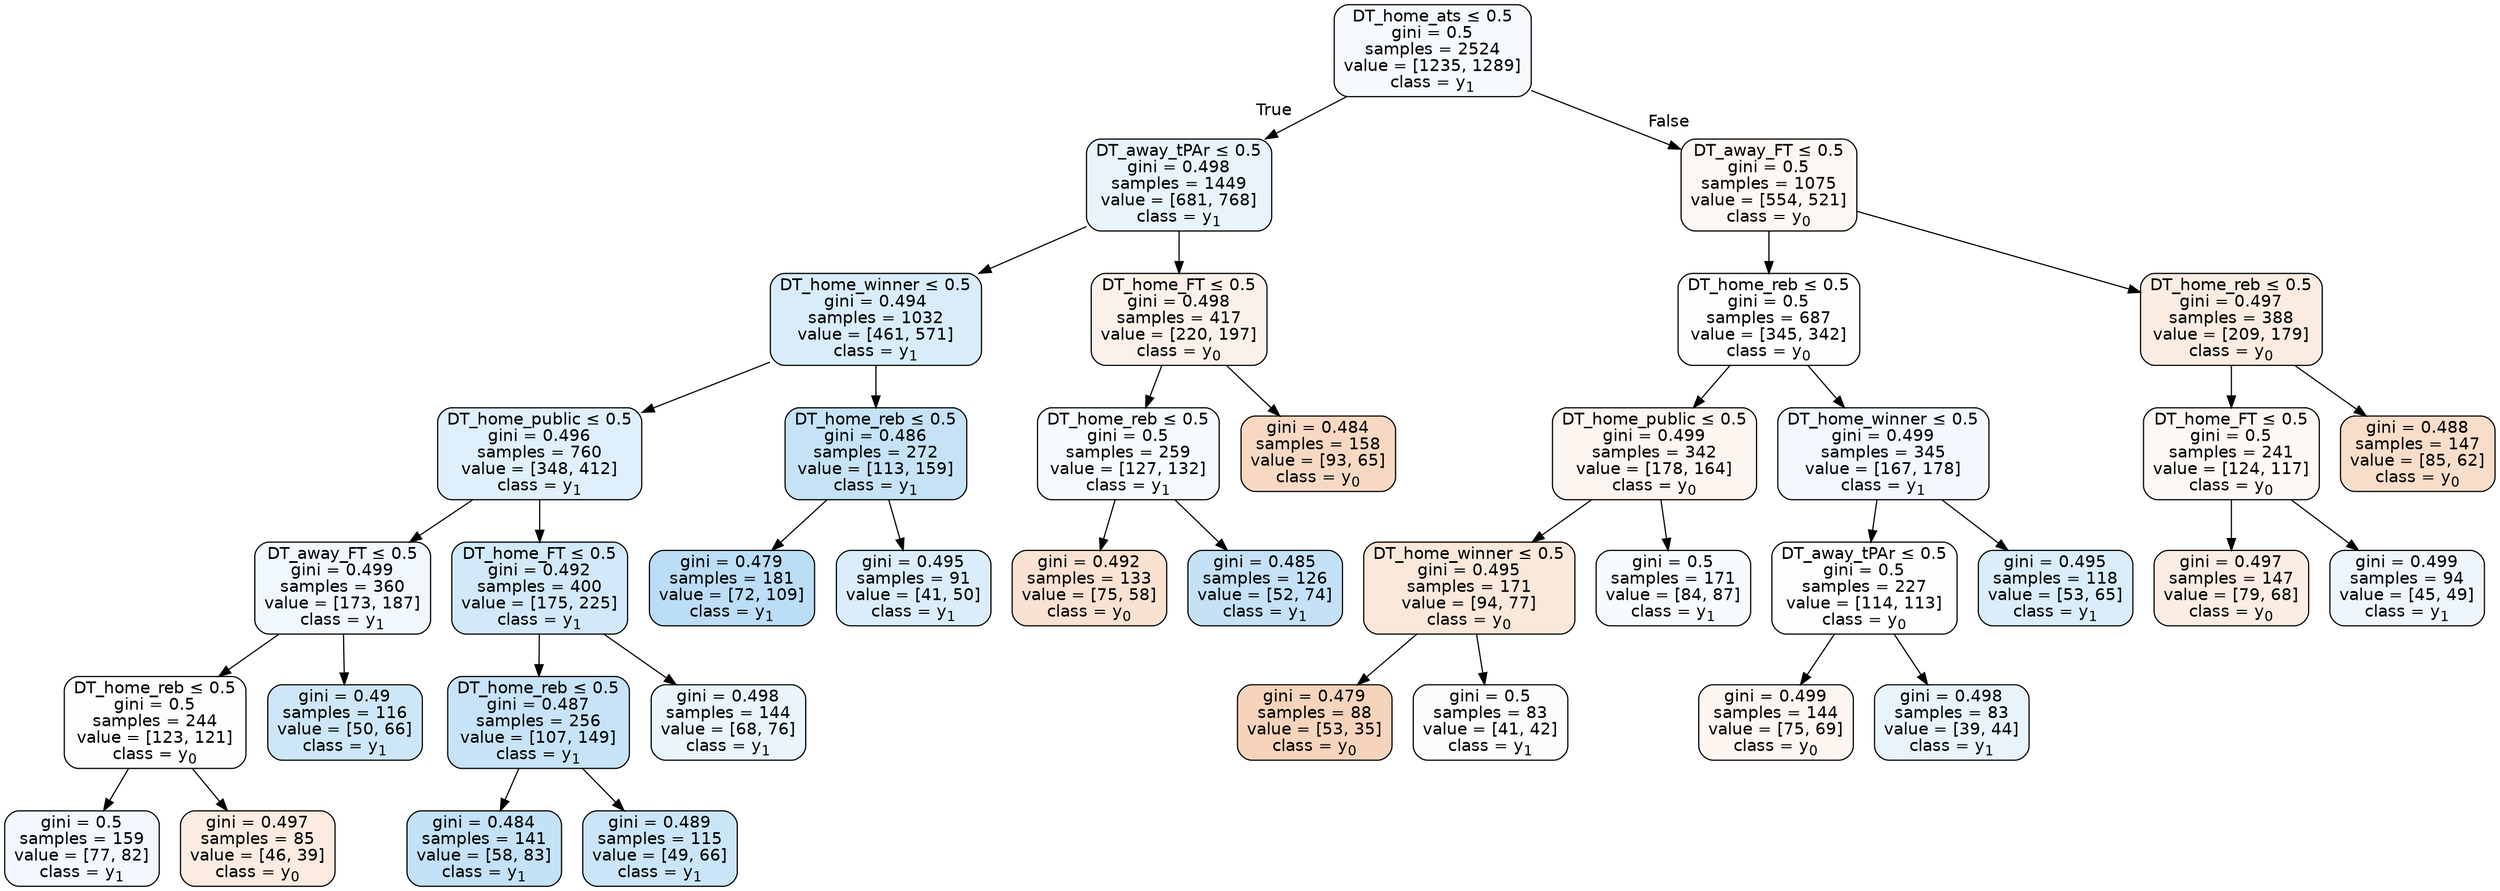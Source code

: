 digraph Tree {
node [shape=box, style="filled, rounded", color="black", fontname=helvetica] ;
edge [fontname=helvetica] ;
0 [label=<DT_home_ats &le; 0.5<br/>gini = 0.5<br/>samples = 2524<br/>value = [1235, 1289]<br/>class = y<SUB>1</SUB>>, fillcolor="#399de50b"] ;
1 [label=<DT_away_tPAr &le; 0.5<br/>gini = 0.498<br/>samples = 1449<br/>value = [681, 768]<br/>class = y<SUB>1</SUB>>, fillcolor="#399de51d"] ;
0 -> 1 [labeldistance=2.5, labelangle=45, headlabel="True"] ;
2 [label=<DT_home_winner &le; 0.5<br/>gini = 0.494<br/>samples = 1032<br/>value = [461, 571]<br/>class = y<SUB>1</SUB>>, fillcolor="#399de531"] ;
1 -> 2 ;
3 [label=<DT_home_public &le; 0.5<br/>gini = 0.496<br/>samples = 760<br/>value = [348, 412]<br/>class = y<SUB>1</SUB>>, fillcolor="#399de528"] ;
2 -> 3 ;
4 [label=<DT_away_FT &le; 0.5<br/>gini = 0.499<br/>samples = 360<br/>value = [173, 187]<br/>class = y<SUB>1</SUB>>, fillcolor="#399de513"] ;
3 -> 4 ;
5 [label=<DT_home_reb &le; 0.5<br/>gini = 0.5<br/>samples = 244<br/>value = [123, 121]<br/>class = y<SUB>0</SUB>>, fillcolor="#e5813904"] ;
4 -> 5 ;
6 [label=<gini = 0.5<br/>samples = 159<br/>value = [77, 82]<br/>class = y<SUB>1</SUB>>, fillcolor="#399de510"] ;
5 -> 6 ;
7 [label=<gini = 0.497<br/>samples = 85<br/>value = [46, 39]<br/>class = y<SUB>0</SUB>>, fillcolor="#e5813927"] ;
5 -> 7 ;
8 [label=<gini = 0.49<br/>samples = 116<br/>value = [50, 66]<br/>class = y<SUB>1</SUB>>, fillcolor="#399de53e"] ;
4 -> 8 ;
9 [label=<DT_home_FT &le; 0.5<br/>gini = 0.492<br/>samples = 400<br/>value = [175, 225]<br/>class = y<SUB>1</SUB>>, fillcolor="#399de539"] ;
3 -> 9 ;
10 [label=<DT_home_reb &le; 0.5<br/>gini = 0.487<br/>samples = 256<br/>value = [107, 149]<br/>class = y<SUB>1</SUB>>, fillcolor="#399de548"] ;
9 -> 10 ;
11 [label=<gini = 0.484<br/>samples = 141<br/>value = [58, 83]<br/>class = y<SUB>1</SUB>>, fillcolor="#399de54d"] ;
10 -> 11 ;
12 [label=<gini = 0.489<br/>samples = 115<br/>value = [49, 66]<br/>class = y<SUB>1</SUB>>, fillcolor="#399de542"] ;
10 -> 12 ;
13 [label=<gini = 0.498<br/>samples = 144<br/>value = [68, 76]<br/>class = y<SUB>1</SUB>>, fillcolor="#399de51b"] ;
9 -> 13 ;
14 [label=<DT_home_reb &le; 0.5<br/>gini = 0.486<br/>samples = 272<br/>value = [113, 159]<br/>class = y<SUB>1</SUB>>, fillcolor="#399de54a"] ;
2 -> 14 ;
15 [label=<gini = 0.479<br/>samples = 181<br/>value = [72, 109]<br/>class = y<SUB>1</SUB>>, fillcolor="#399de557"] ;
14 -> 15 ;
16 [label=<gini = 0.495<br/>samples = 91<br/>value = [41, 50]<br/>class = y<SUB>1</SUB>>, fillcolor="#399de52e"] ;
14 -> 16 ;
17 [label=<DT_home_FT &le; 0.5<br/>gini = 0.498<br/>samples = 417<br/>value = [220, 197]<br/>class = y<SUB>0</SUB>>, fillcolor="#e581391b"] ;
1 -> 17 ;
18 [label=<DT_home_reb &le; 0.5<br/>gini = 0.5<br/>samples = 259<br/>value = [127, 132]<br/>class = y<SUB>1</SUB>>, fillcolor="#399de50a"] ;
17 -> 18 ;
19 [label=<gini = 0.492<br/>samples = 133<br/>value = [75, 58]<br/>class = y<SUB>0</SUB>>, fillcolor="#e581393a"] ;
18 -> 19 ;
20 [label=<gini = 0.485<br/>samples = 126<br/>value = [52, 74]<br/>class = y<SUB>1</SUB>>, fillcolor="#399de54c"] ;
18 -> 20 ;
21 [label=<gini = 0.484<br/>samples = 158<br/>value = [93, 65]<br/>class = y<SUB>0</SUB>>, fillcolor="#e581394d"] ;
17 -> 21 ;
22 [label=<DT_away_FT &le; 0.5<br/>gini = 0.5<br/>samples = 1075<br/>value = [554, 521]<br/>class = y<SUB>0</SUB>>, fillcolor="#e581390f"] ;
0 -> 22 [labeldistance=2.5, labelangle=-45, headlabel="False"] ;
23 [label=<DT_home_reb &le; 0.5<br/>gini = 0.5<br/>samples = 687<br/>value = [345, 342]<br/>class = y<SUB>0</SUB>>, fillcolor="#e5813902"] ;
22 -> 23 ;
24 [label=<DT_home_public &le; 0.5<br/>gini = 0.499<br/>samples = 342<br/>value = [178, 164]<br/>class = y<SUB>0</SUB>>, fillcolor="#e5813914"] ;
23 -> 24 ;
25 [label=<DT_home_winner &le; 0.5<br/>gini = 0.495<br/>samples = 171<br/>value = [94, 77]<br/>class = y<SUB>0</SUB>>, fillcolor="#e581392e"] ;
24 -> 25 ;
26 [label=<gini = 0.479<br/>samples = 88<br/>value = [53, 35]<br/>class = y<SUB>0</SUB>>, fillcolor="#e5813957"] ;
25 -> 26 ;
27 [label=<gini = 0.5<br/>samples = 83<br/>value = [41, 42]<br/>class = y<SUB>1</SUB>>, fillcolor="#399de506"] ;
25 -> 27 ;
28 [label=<gini = 0.5<br/>samples = 171<br/>value = [84, 87]<br/>class = y<SUB>1</SUB>>, fillcolor="#399de509"] ;
24 -> 28 ;
29 [label=<DT_home_winner &le; 0.5<br/>gini = 0.499<br/>samples = 345<br/>value = [167, 178]<br/>class = y<SUB>1</SUB>>, fillcolor="#399de510"] ;
23 -> 29 ;
30 [label=<DT_away_tPAr &le; 0.5<br/>gini = 0.5<br/>samples = 227<br/>value = [114, 113]<br/>class = y<SUB>0</SUB>>, fillcolor="#e5813902"] ;
29 -> 30 ;
31 [label=<gini = 0.499<br/>samples = 144<br/>value = [75, 69]<br/>class = y<SUB>0</SUB>>, fillcolor="#e5813914"] ;
30 -> 31 ;
32 [label=<gini = 0.498<br/>samples = 83<br/>value = [39, 44]<br/>class = y<SUB>1</SUB>>, fillcolor="#399de51d"] ;
30 -> 32 ;
33 [label=<gini = 0.495<br/>samples = 118<br/>value = [53, 65]<br/>class = y<SUB>1</SUB>>, fillcolor="#399de52f"] ;
29 -> 33 ;
34 [label=<DT_home_reb &le; 0.5<br/>gini = 0.497<br/>samples = 388<br/>value = [209, 179]<br/>class = y<SUB>0</SUB>>, fillcolor="#e5813925"] ;
22 -> 34 ;
35 [label=<DT_home_FT &le; 0.5<br/>gini = 0.5<br/>samples = 241<br/>value = [124, 117]<br/>class = y<SUB>0</SUB>>, fillcolor="#e581390e"] ;
34 -> 35 ;
36 [label=<gini = 0.497<br/>samples = 147<br/>value = [79, 68]<br/>class = y<SUB>0</SUB>>, fillcolor="#e5813924"] ;
35 -> 36 ;
37 [label=<gini = 0.499<br/>samples = 94<br/>value = [45, 49]<br/>class = y<SUB>1</SUB>>, fillcolor="#399de515"] ;
35 -> 37 ;
38 [label=<gini = 0.488<br/>samples = 147<br/>value = [85, 62]<br/>class = y<SUB>0</SUB>>, fillcolor="#e5813945"] ;
34 -> 38 ;
}